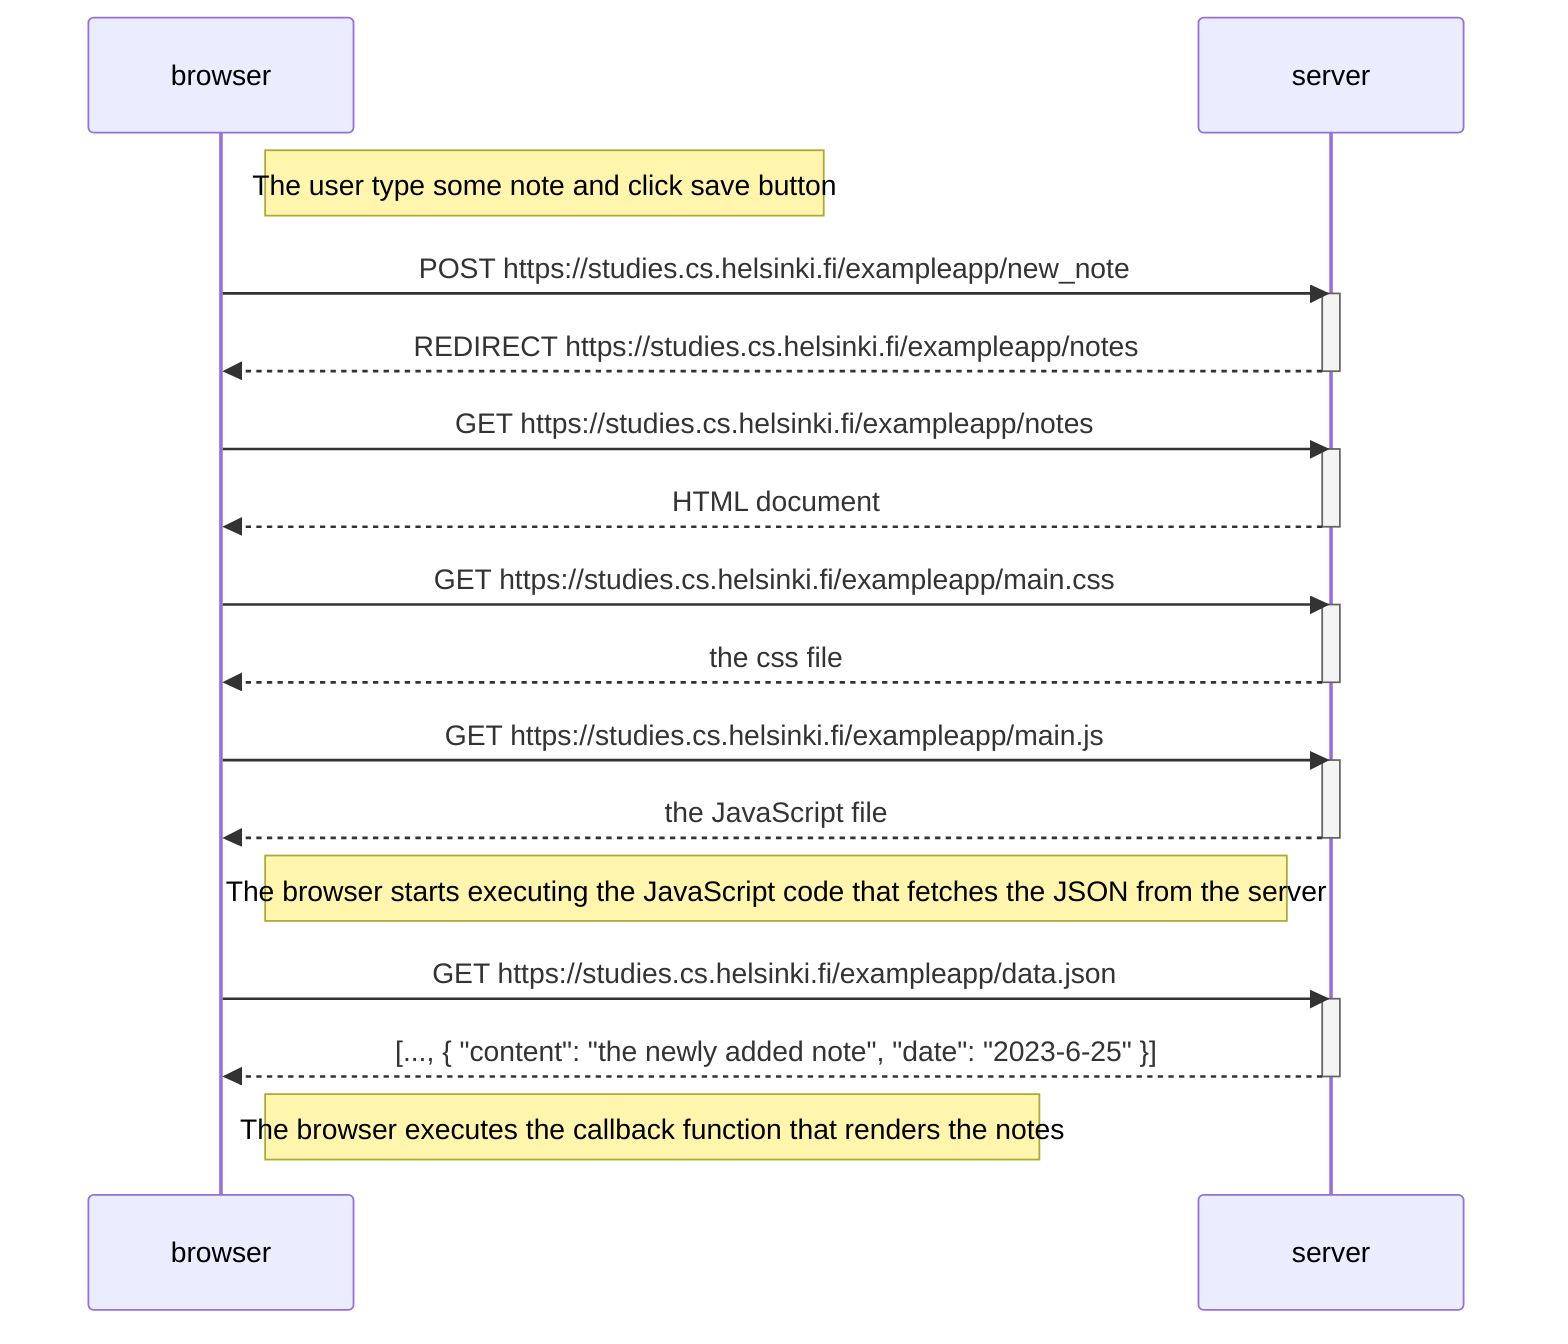sequenceDiagram
	participant browser
	participant server

	Note right of browser: The user type some note and click save button

	browser->>server: POST https://studies.cs.helsinki.fi/exampleapp/new_note
	activate server
	server-->>browser: REDIRECT https://studies.cs.helsinki.fi/exampleapp/notes
	deactivate server

	browser->>server: GET https://studies.cs.helsinki.fi/exampleapp/notes
	activate server
	server-->>browser: HTML document
	deactivate server

	browser->>server: GET https://studies.cs.helsinki.fi/exampleapp/main.css
	activate server
	server-->>browser: the css file
	deactivate server

	browser->>server: GET https://studies.cs.helsinki.fi/exampleapp/main.js
	activate server
	server-->>browser: the JavaScript file
	deactivate server

	Note right of browser: The browser starts executing the JavaScript code that fetches the JSON from the server

	browser->>server: GET https://studies.cs.helsinki.fi/exampleapp/data.json
	activate server
	server-->>browser: [..., { "content": "the newly added note", "date": "2023-6-25" }]
	deactivate server

	Note right of browser: The browser executes the callback function that renders the notes